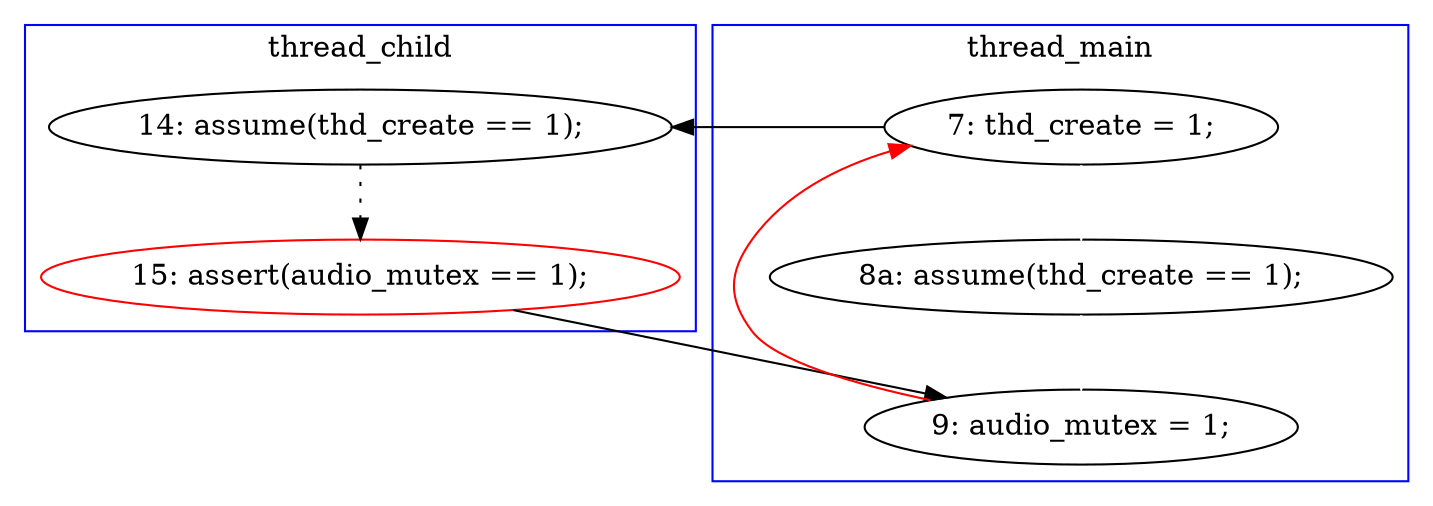 digraph Counterexample {
	9 -> 10 [color = black, style = dotted]
	14 -> 7 [color = red, style = solid, constraint = false]
	11 -> 14 [color = white, style = solid]
	10 -> 14 [color = black, style = solid, constraint = false]
	7 -> 11 [color = white, style = solid]
	7 -> 9 [color = black, style = solid, constraint = false]
	subgraph cluster2 {
		label = thread_child
		color = blue
		9  [label = "14: assume(thd_create == 1);"]
		10  [label = "15: assert(audio_mutex == 1);", color = red]
	}
	subgraph cluster1 {
		label = thread_main
		color = blue
		7  [label = "7: thd_create = 1;"]
		11  [label = "8a: assume(thd_create == 1);"]
		14  [label = "9: audio_mutex = 1;"]
	}
}